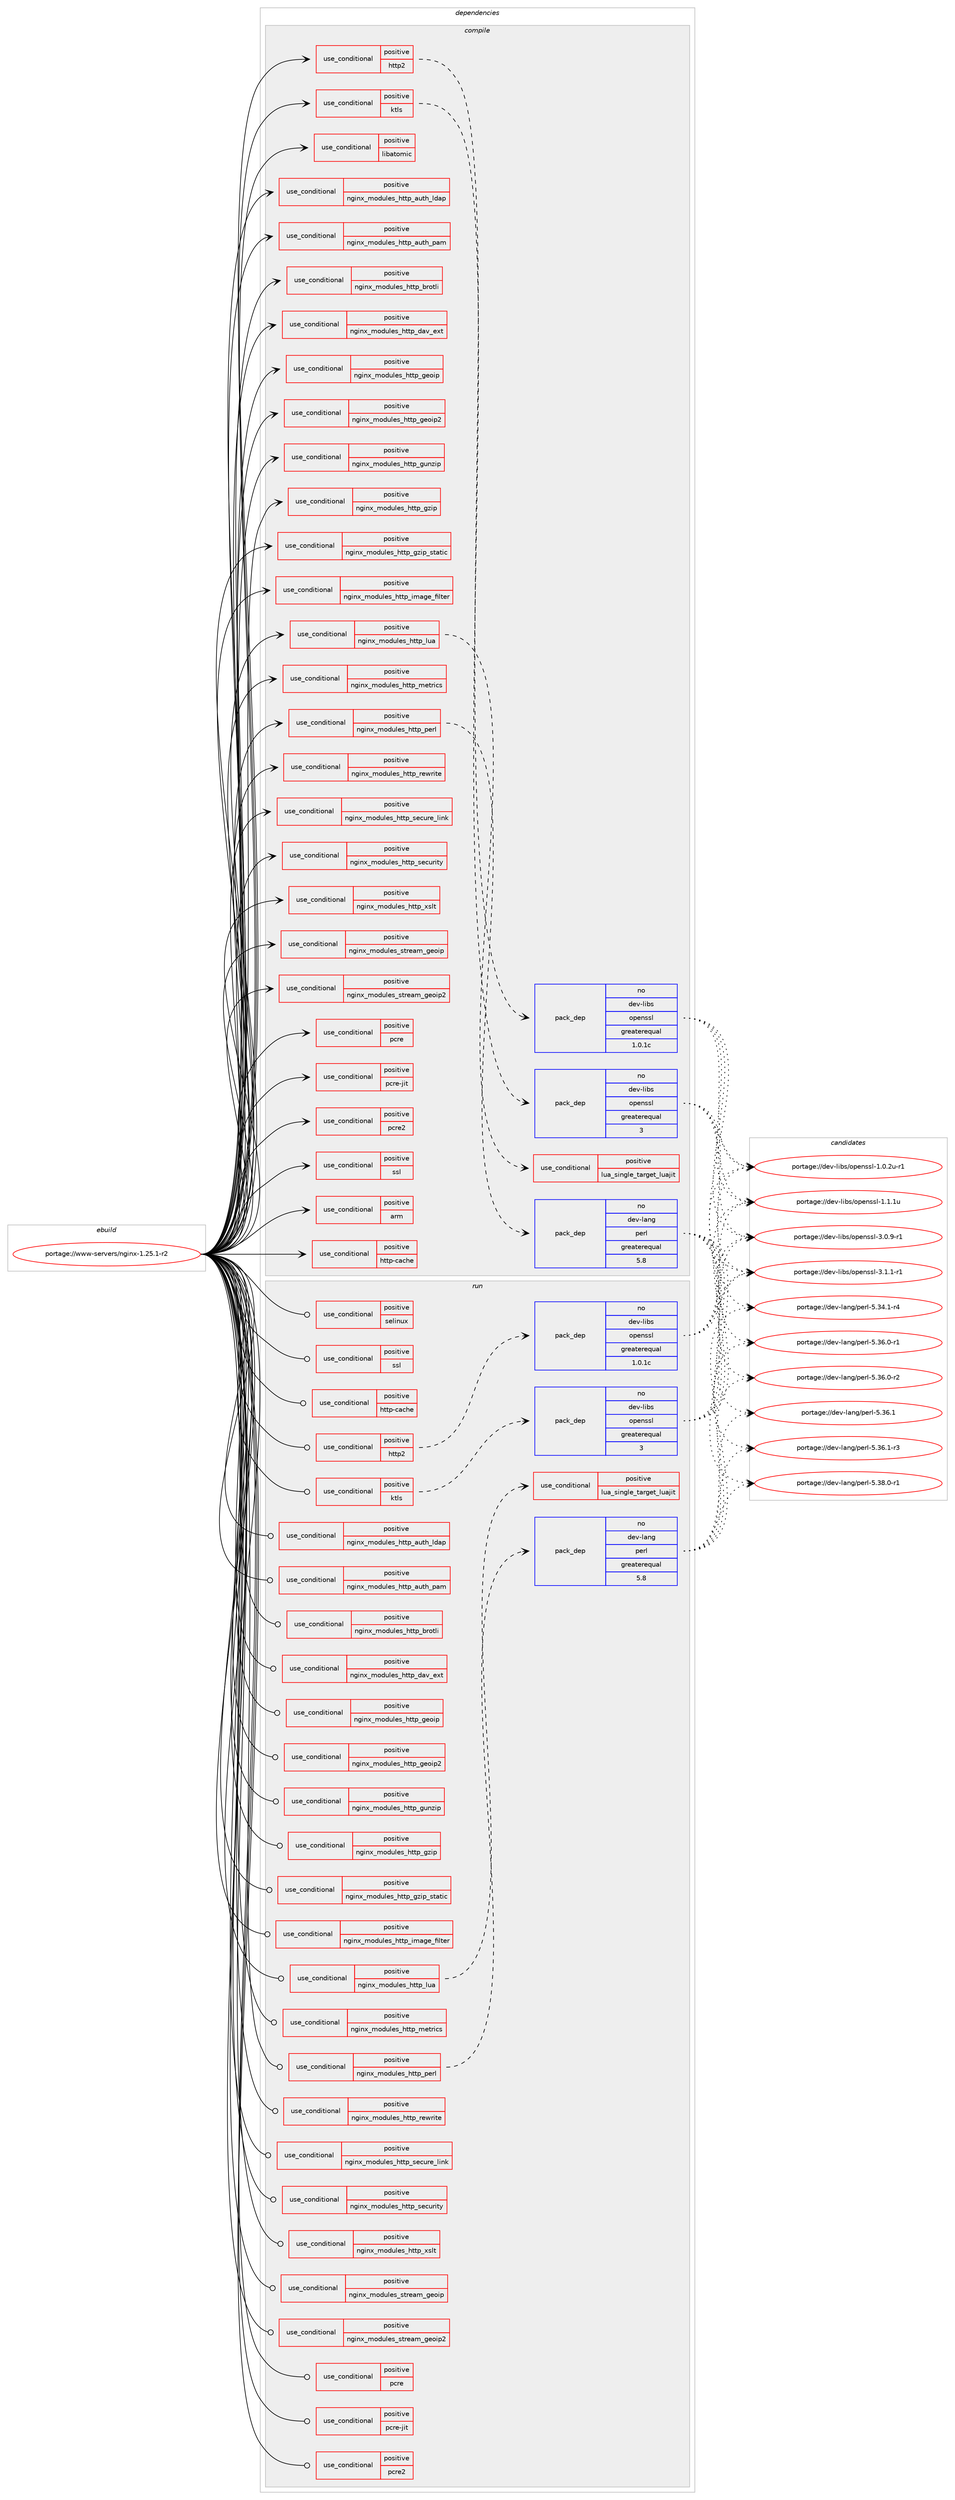 digraph prolog {

# *************
# Graph options
# *************

newrank=true;
concentrate=true;
compound=true;
graph [rankdir=LR,fontname=Helvetica,fontsize=10,ranksep=1.5];#, ranksep=2.5, nodesep=0.2];
edge  [arrowhead=vee];
node  [fontname=Helvetica,fontsize=10];

# **********
# The ebuild
# **********

subgraph cluster_leftcol {
color=gray;
rank=same;
label=<<i>ebuild</i>>;
id [label="portage://www-servers/nginx-1.25.1-r2", color=red, width=4, href="../www-servers/nginx-1.25.1-r2.svg"];
}

# ****************
# The dependencies
# ****************

subgraph cluster_midcol {
color=gray;
label=<<i>dependencies</i>>;
subgraph cluster_compile {
fillcolor="#eeeeee";
style=filled;
label=<<i>compile</i>>;
subgraph cond1459 {
dependency3276 [label=<<TABLE BORDER="0" CELLBORDER="1" CELLSPACING="0" CELLPADDING="4"><TR><TD ROWSPAN="3" CELLPADDING="10">use_conditional</TD></TR><TR><TD>positive</TD></TR><TR><TD>arm</TD></TR></TABLE>>, shape=none, color=red];
# *** BEGIN UNKNOWN DEPENDENCY TYPE (TODO) ***
# dependency3276 -> package_dependency(portage://www-servers/nginx-1.25.1-r2,install,no,dev-libs,libatomic_ops,none,[,,],[],[])
# *** END UNKNOWN DEPENDENCY TYPE (TODO) ***

}
id:e -> dependency3276:w [weight=20,style="solid",arrowhead="vee"];
subgraph cond1460 {
dependency3277 [label=<<TABLE BORDER="0" CELLBORDER="1" CELLSPACING="0" CELLPADDING="4"><TR><TD ROWSPAN="3" CELLPADDING="10">use_conditional</TD></TR><TR><TD>positive</TD></TR><TR><TD>http-cache</TD></TR></TABLE>>, shape=none, color=red];
# *** BEGIN UNKNOWN DEPENDENCY TYPE (TODO) ***
# dependency3277 -> package_dependency(portage://www-servers/nginx-1.25.1-r2,install,no,dev-libs,openssl,none,[,,],[slot(0),equal],[])
# *** END UNKNOWN DEPENDENCY TYPE (TODO) ***

}
id:e -> dependency3277:w [weight=20,style="solid",arrowhead="vee"];
subgraph cond1461 {
dependency3278 [label=<<TABLE BORDER="0" CELLBORDER="1" CELLSPACING="0" CELLPADDING="4"><TR><TD ROWSPAN="3" CELLPADDING="10">use_conditional</TD></TR><TR><TD>positive</TD></TR><TR><TD>http2</TD></TR></TABLE>>, shape=none, color=red];
subgraph pack1678 {
dependency3279 [label=<<TABLE BORDER="0" CELLBORDER="1" CELLSPACING="0" CELLPADDING="4" WIDTH="220"><TR><TD ROWSPAN="6" CELLPADDING="30">pack_dep</TD></TR><TR><TD WIDTH="110">no</TD></TR><TR><TD>dev-libs</TD></TR><TR><TD>openssl</TD></TR><TR><TD>greaterequal</TD></TR><TR><TD>1.0.1c</TD></TR></TABLE>>, shape=none, color=blue];
}
dependency3278:e -> dependency3279:w [weight=20,style="dashed",arrowhead="vee"];
}
id:e -> dependency3278:w [weight=20,style="solid",arrowhead="vee"];
subgraph cond1462 {
dependency3280 [label=<<TABLE BORDER="0" CELLBORDER="1" CELLSPACING="0" CELLPADDING="4"><TR><TD ROWSPAN="3" CELLPADDING="10">use_conditional</TD></TR><TR><TD>positive</TD></TR><TR><TD>ktls</TD></TR></TABLE>>, shape=none, color=red];
subgraph pack1679 {
dependency3281 [label=<<TABLE BORDER="0" CELLBORDER="1" CELLSPACING="0" CELLPADDING="4" WIDTH="220"><TR><TD ROWSPAN="6" CELLPADDING="30">pack_dep</TD></TR><TR><TD WIDTH="110">no</TD></TR><TR><TD>dev-libs</TD></TR><TR><TD>openssl</TD></TR><TR><TD>greaterequal</TD></TR><TR><TD>3</TD></TR></TABLE>>, shape=none, color=blue];
}
dependency3280:e -> dependency3281:w [weight=20,style="dashed",arrowhead="vee"];
}
id:e -> dependency3280:w [weight=20,style="solid",arrowhead="vee"];
subgraph cond1463 {
dependency3282 [label=<<TABLE BORDER="0" CELLBORDER="1" CELLSPACING="0" CELLPADDING="4"><TR><TD ROWSPAN="3" CELLPADDING="10">use_conditional</TD></TR><TR><TD>positive</TD></TR><TR><TD>libatomic</TD></TR></TABLE>>, shape=none, color=red];
# *** BEGIN UNKNOWN DEPENDENCY TYPE (TODO) ***
# dependency3282 -> package_dependency(portage://www-servers/nginx-1.25.1-r2,install,no,dev-libs,libatomic_ops,none,[,,],[],[])
# *** END UNKNOWN DEPENDENCY TYPE (TODO) ***

}
id:e -> dependency3282:w [weight=20,style="solid",arrowhead="vee"];
subgraph cond1464 {
dependency3283 [label=<<TABLE BORDER="0" CELLBORDER="1" CELLSPACING="0" CELLPADDING="4"><TR><TD ROWSPAN="3" CELLPADDING="10">use_conditional</TD></TR><TR><TD>positive</TD></TR><TR><TD>nginx_modules_http_auth_ldap</TD></TR></TABLE>>, shape=none, color=red];
# *** BEGIN UNKNOWN DEPENDENCY TYPE (TODO) ***
# dependency3283 -> package_dependency(portage://www-servers/nginx-1.25.1-r2,install,no,net-nds,openldap,none,[,,],any_same_slot,[use(optenable(ssl),none)])
# *** END UNKNOWN DEPENDENCY TYPE (TODO) ***

}
id:e -> dependency3283:w [weight=20,style="solid",arrowhead="vee"];
subgraph cond1465 {
dependency3284 [label=<<TABLE BORDER="0" CELLBORDER="1" CELLSPACING="0" CELLPADDING="4"><TR><TD ROWSPAN="3" CELLPADDING="10">use_conditional</TD></TR><TR><TD>positive</TD></TR><TR><TD>nginx_modules_http_auth_pam</TD></TR></TABLE>>, shape=none, color=red];
# *** BEGIN UNKNOWN DEPENDENCY TYPE (TODO) ***
# dependency3284 -> package_dependency(portage://www-servers/nginx-1.25.1-r2,install,no,sys-libs,pam,none,[,,],[],[])
# *** END UNKNOWN DEPENDENCY TYPE (TODO) ***

}
id:e -> dependency3284:w [weight=20,style="solid",arrowhead="vee"];
subgraph cond1466 {
dependency3285 [label=<<TABLE BORDER="0" CELLBORDER="1" CELLSPACING="0" CELLPADDING="4"><TR><TD ROWSPAN="3" CELLPADDING="10">use_conditional</TD></TR><TR><TD>positive</TD></TR><TR><TD>nginx_modules_http_brotli</TD></TR></TABLE>>, shape=none, color=red];
# *** BEGIN UNKNOWN DEPENDENCY TYPE (TODO) ***
# dependency3285 -> package_dependency(portage://www-servers/nginx-1.25.1-r2,install,no,app-arch,brotli,none,[,,],any_same_slot,[])
# *** END UNKNOWN DEPENDENCY TYPE (TODO) ***

}
id:e -> dependency3285:w [weight=20,style="solid",arrowhead="vee"];
subgraph cond1467 {
dependency3286 [label=<<TABLE BORDER="0" CELLBORDER="1" CELLSPACING="0" CELLPADDING="4"><TR><TD ROWSPAN="3" CELLPADDING="10">use_conditional</TD></TR><TR><TD>positive</TD></TR><TR><TD>nginx_modules_http_dav_ext</TD></TR></TABLE>>, shape=none, color=red];
# *** BEGIN UNKNOWN DEPENDENCY TYPE (TODO) ***
# dependency3286 -> package_dependency(portage://www-servers/nginx-1.25.1-r2,install,no,dev-libs,libxml2,none,[,,],[],[])
# *** END UNKNOWN DEPENDENCY TYPE (TODO) ***

}
id:e -> dependency3286:w [weight=20,style="solid",arrowhead="vee"];
subgraph cond1468 {
dependency3287 [label=<<TABLE BORDER="0" CELLBORDER="1" CELLSPACING="0" CELLPADDING="4"><TR><TD ROWSPAN="3" CELLPADDING="10">use_conditional</TD></TR><TR><TD>positive</TD></TR><TR><TD>nginx_modules_http_geoip</TD></TR></TABLE>>, shape=none, color=red];
# *** BEGIN UNKNOWN DEPENDENCY TYPE (TODO) ***
# dependency3287 -> package_dependency(portage://www-servers/nginx-1.25.1-r2,install,no,dev-libs,geoip,none,[,,],[],[])
# *** END UNKNOWN DEPENDENCY TYPE (TODO) ***

}
id:e -> dependency3287:w [weight=20,style="solid",arrowhead="vee"];
subgraph cond1469 {
dependency3288 [label=<<TABLE BORDER="0" CELLBORDER="1" CELLSPACING="0" CELLPADDING="4"><TR><TD ROWSPAN="3" CELLPADDING="10">use_conditional</TD></TR><TR><TD>positive</TD></TR><TR><TD>nginx_modules_http_geoip2</TD></TR></TABLE>>, shape=none, color=red];
# *** BEGIN UNKNOWN DEPENDENCY TYPE (TODO) ***
# dependency3288 -> package_dependency(portage://www-servers/nginx-1.25.1-r2,install,no,dev-libs,libmaxminddb,none,[,,],any_same_slot,[])
# *** END UNKNOWN DEPENDENCY TYPE (TODO) ***

}
id:e -> dependency3288:w [weight=20,style="solid",arrowhead="vee"];
subgraph cond1470 {
dependency3289 [label=<<TABLE BORDER="0" CELLBORDER="1" CELLSPACING="0" CELLPADDING="4"><TR><TD ROWSPAN="3" CELLPADDING="10">use_conditional</TD></TR><TR><TD>positive</TD></TR><TR><TD>nginx_modules_http_gunzip</TD></TR></TABLE>>, shape=none, color=red];
# *** BEGIN UNKNOWN DEPENDENCY TYPE (TODO) ***
# dependency3289 -> package_dependency(portage://www-servers/nginx-1.25.1-r2,install,no,sys-libs,zlib,none,[,,],[],[])
# *** END UNKNOWN DEPENDENCY TYPE (TODO) ***

}
id:e -> dependency3289:w [weight=20,style="solid",arrowhead="vee"];
subgraph cond1471 {
dependency3290 [label=<<TABLE BORDER="0" CELLBORDER="1" CELLSPACING="0" CELLPADDING="4"><TR><TD ROWSPAN="3" CELLPADDING="10">use_conditional</TD></TR><TR><TD>positive</TD></TR><TR><TD>nginx_modules_http_gzip</TD></TR></TABLE>>, shape=none, color=red];
# *** BEGIN UNKNOWN DEPENDENCY TYPE (TODO) ***
# dependency3290 -> package_dependency(portage://www-servers/nginx-1.25.1-r2,install,no,sys-libs,zlib,none,[,,],[],[])
# *** END UNKNOWN DEPENDENCY TYPE (TODO) ***

}
id:e -> dependency3290:w [weight=20,style="solid",arrowhead="vee"];
subgraph cond1472 {
dependency3291 [label=<<TABLE BORDER="0" CELLBORDER="1" CELLSPACING="0" CELLPADDING="4"><TR><TD ROWSPAN="3" CELLPADDING="10">use_conditional</TD></TR><TR><TD>positive</TD></TR><TR><TD>nginx_modules_http_gzip_static</TD></TR></TABLE>>, shape=none, color=red];
# *** BEGIN UNKNOWN DEPENDENCY TYPE (TODO) ***
# dependency3291 -> package_dependency(portage://www-servers/nginx-1.25.1-r2,install,no,sys-libs,zlib,none,[,,],[],[])
# *** END UNKNOWN DEPENDENCY TYPE (TODO) ***

}
id:e -> dependency3291:w [weight=20,style="solid",arrowhead="vee"];
subgraph cond1473 {
dependency3292 [label=<<TABLE BORDER="0" CELLBORDER="1" CELLSPACING="0" CELLPADDING="4"><TR><TD ROWSPAN="3" CELLPADDING="10">use_conditional</TD></TR><TR><TD>positive</TD></TR><TR><TD>nginx_modules_http_image_filter</TD></TR></TABLE>>, shape=none, color=red];
# *** BEGIN UNKNOWN DEPENDENCY TYPE (TODO) ***
# dependency3292 -> package_dependency(portage://www-servers/nginx-1.25.1-r2,install,no,media-libs,gd,none,[,,],any_same_slot,[use(enable(jpeg),none),use(enable(png),none)])
# *** END UNKNOWN DEPENDENCY TYPE (TODO) ***

}
id:e -> dependency3292:w [weight=20,style="solid",arrowhead="vee"];
subgraph cond1474 {
dependency3293 [label=<<TABLE BORDER="0" CELLBORDER="1" CELLSPACING="0" CELLPADDING="4"><TR><TD ROWSPAN="3" CELLPADDING="10">use_conditional</TD></TR><TR><TD>positive</TD></TR><TR><TD>nginx_modules_http_lua</TD></TR></TABLE>>, shape=none, color=red];
subgraph cond1475 {
dependency3294 [label=<<TABLE BORDER="0" CELLBORDER="1" CELLSPACING="0" CELLPADDING="4"><TR><TD ROWSPAN="3" CELLPADDING="10">use_conditional</TD></TR><TR><TD>positive</TD></TR><TR><TD>lua_single_target_luajit</TD></TR></TABLE>>, shape=none, color=red];
# *** BEGIN UNKNOWN DEPENDENCY TYPE (TODO) ***
# dependency3294 -> package_dependency(portage://www-servers/nginx-1.25.1-r2,install,no,dev-lang,luajit,none,[,,],any_same_slot,[])
# *** END UNKNOWN DEPENDENCY TYPE (TODO) ***

}
dependency3293:e -> dependency3294:w [weight=20,style="dashed",arrowhead="vee"];
}
id:e -> dependency3293:w [weight=20,style="solid",arrowhead="vee"];
subgraph cond1476 {
dependency3295 [label=<<TABLE BORDER="0" CELLBORDER="1" CELLSPACING="0" CELLPADDING="4"><TR><TD ROWSPAN="3" CELLPADDING="10">use_conditional</TD></TR><TR><TD>positive</TD></TR><TR><TD>nginx_modules_http_metrics</TD></TR></TABLE>>, shape=none, color=red];
# *** BEGIN UNKNOWN DEPENDENCY TYPE (TODO) ***
# dependency3295 -> package_dependency(portage://www-servers/nginx-1.25.1-r2,install,no,dev-libs,yajl,none,[,,],any_same_slot,[])
# *** END UNKNOWN DEPENDENCY TYPE (TODO) ***

}
id:e -> dependency3295:w [weight=20,style="solid",arrowhead="vee"];
subgraph cond1477 {
dependency3296 [label=<<TABLE BORDER="0" CELLBORDER="1" CELLSPACING="0" CELLPADDING="4"><TR><TD ROWSPAN="3" CELLPADDING="10">use_conditional</TD></TR><TR><TD>positive</TD></TR><TR><TD>nginx_modules_http_perl</TD></TR></TABLE>>, shape=none, color=red];
subgraph pack1680 {
dependency3297 [label=<<TABLE BORDER="0" CELLBORDER="1" CELLSPACING="0" CELLPADDING="4" WIDTH="220"><TR><TD ROWSPAN="6" CELLPADDING="30">pack_dep</TD></TR><TR><TD WIDTH="110">no</TD></TR><TR><TD>dev-lang</TD></TR><TR><TD>perl</TD></TR><TR><TD>greaterequal</TD></TR><TR><TD>5.8</TD></TR></TABLE>>, shape=none, color=blue];
}
dependency3296:e -> dependency3297:w [weight=20,style="dashed",arrowhead="vee"];
}
id:e -> dependency3296:w [weight=20,style="solid",arrowhead="vee"];
subgraph cond1478 {
dependency3298 [label=<<TABLE BORDER="0" CELLBORDER="1" CELLSPACING="0" CELLPADDING="4"><TR><TD ROWSPAN="3" CELLPADDING="10">use_conditional</TD></TR><TR><TD>positive</TD></TR><TR><TD>nginx_modules_http_rewrite</TD></TR></TABLE>>, shape=none, color=red];
# *** BEGIN UNKNOWN DEPENDENCY TYPE (TODO) ***
# dependency3298 -> package_dependency(portage://www-servers/nginx-1.25.1-r2,install,no,dev-libs,libpcre,none,[,,],any_same_slot,[])
# *** END UNKNOWN DEPENDENCY TYPE (TODO) ***

}
id:e -> dependency3298:w [weight=20,style="solid",arrowhead="vee"];
subgraph cond1479 {
dependency3299 [label=<<TABLE BORDER="0" CELLBORDER="1" CELLSPACING="0" CELLPADDING="4"><TR><TD ROWSPAN="3" CELLPADDING="10">use_conditional</TD></TR><TR><TD>positive</TD></TR><TR><TD>nginx_modules_http_secure_link</TD></TR></TABLE>>, shape=none, color=red];
# *** BEGIN UNKNOWN DEPENDENCY TYPE (TODO) ***
# dependency3299 -> package_dependency(portage://www-servers/nginx-1.25.1-r2,install,no,dev-libs,openssl,none,[,,],[slot(0),equal],[])
# *** END UNKNOWN DEPENDENCY TYPE (TODO) ***

}
id:e -> dependency3299:w [weight=20,style="solid",arrowhead="vee"];
subgraph cond1480 {
dependency3300 [label=<<TABLE BORDER="0" CELLBORDER="1" CELLSPACING="0" CELLPADDING="4"><TR><TD ROWSPAN="3" CELLPADDING="10">use_conditional</TD></TR><TR><TD>positive</TD></TR><TR><TD>nginx_modules_http_security</TD></TR></TABLE>>, shape=none, color=red];
# *** BEGIN UNKNOWN DEPENDENCY TYPE (TODO) ***
# dependency3300 -> package_dependency(portage://www-servers/nginx-1.25.1-r2,install,no,dev-libs,modsecurity,none,[,,],[],[])
# *** END UNKNOWN DEPENDENCY TYPE (TODO) ***

}
id:e -> dependency3300:w [weight=20,style="solid",arrowhead="vee"];
subgraph cond1481 {
dependency3301 [label=<<TABLE BORDER="0" CELLBORDER="1" CELLSPACING="0" CELLPADDING="4"><TR><TD ROWSPAN="3" CELLPADDING="10">use_conditional</TD></TR><TR><TD>positive</TD></TR><TR><TD>nginx_modules_http_xslt</TD></TR></TABLE>>, shape=none, color=red];
# *** BEGIN UNKNOWN DEPENDENCY TYPE (TODO) ***
# dependency3301 -> package_dependency(portage://www-servers/nginx-1.25.1-r2,install,no,dev-libs,libxml2,none,[,,],any_same_slot,[])
# *** END UNKNOWN DEPENDENCY TYPE (TODO) ***

# *** BEGIN UNKNOWN DEPENDENCY TYPE (TODO) ***
# dependency3301 -> package_dependency(portage://www-servers/nginx-1.25.1-r2,install,no,dev-libs,libxslt,none,[,,],[],[])
# *** END UNKNOWN DEPENDENCY TYPE (TODO) ***

}
id:e -> dependency3301:w [weight=20,style="solid",arrowhead="vee"];
subgraph cond1482 {
dependency3302 [label=<<TABLE BORDER="0" CELLBORDER="1" CELLSPACING="0" CELLPADDING="4"><TR><TD ROWSPAN="3" CELLPADDING="10">use_conditional</TD></TR><TR><TD>positive</TD></TR><TR><TD>nginx_modules_stream_geoip</TD></TR></TABLE>>, shape=none, color=red];
# *** BEGIN UNKNOWN DEPENDENCY TYPE (TODO) ***
# dependency3302 -> package_dependency(portage://www-servers/nginx-1.25.1-r2,install,no,dev-libs,geoip,none,[,,],[],[])
# *** END UNKNOWN DEPENDENCY TYPE (TODO) ***

}
id:e -> dependency3302:w [weight=20,style="solid",arrowhead="vee"];
subgraph cond1483 {
dependency3303 [label=<<TABLE BORDER="0" CELLBORDER="1" CELLSPACING="0" CELLPADDING="4"><TR><TD ROWSPAN="3" CELLPADDING="10">use_conditional</TD></TR><TR><TD>positive</TD></TR><TR><TD>nginx_modules_stream_geoip2</TD></TR></TABLE>>, shape=none, color=red];
# *** BEGIN UNKNOWN DEPENDENCY TYPE (TODO) ***
# dependency3303 -> package_dependency(portage://www-servers/nginx-1.25.1-r2,install,no,dev-libs,libmaxminddb,none,[,,],any_same_slot,[])
# *** END UNKNOWN DEPENDENCY TYPE (TODO) ***

}
id:e -> dependency3303:w [weight=20,style="solid",arrowhead="vee"];
subgraph cond1484 {
dependency3304 [label=<<TABLE BORDER="0" CELLBORDER="1" CELLSPACING="0" CELLPADDING="4"><TR><TD ROWSPAN="3" CELLPADDING="10">use_conditional</TD></TR><TR><TD>positive</TD></TR><TR><TD>pcre</TD></TR></TABLE>>, shape=none, color=red];
# *** BEGIN UNKNOWN DEPENDENCY TYPE (TODO) ***
# dependency3304 -> package_dependency(portage://www-servers/nginx-1.25.1-r2,install,no,dev-libs,libpcre,none,[,,],any_same_slot,[])
# *** END UNKNOWN DEPENDENCY TYPE (TODO) ***

}
id:e -> dependency3304:w [weight=20,style="solid",arrowhead="vee"];
subgraph cond1485 {
dependency3305 [label=<<TABLE BORDER="0" CELLBORDER="1" CELLSPACING="0" CELLPADDING="4"><TR><TD ROWSPAN="3" CELLPADDING="10">use_conditional</TD></TR><TR><TD>positive</TD></TR><TR><TD>pcre-jit</TD></TR></TABLE>>, shape=none, color=red];
# *** BEGIN UNKNOWN DEPENDENCY TYPE (TODO) ***
# dependency3305 -> package_dependency(portage://www-servers/nginx-1.25.1-r2,install,no,dev-libs,libpcre,none,[,,],any_same_slot,[use(enable(jit),none)])
# *** END UNKNOWN DEPENDENCY TYPE (TODO) ***

}
id:e -> dependency3305:w [weight=20,style="solid",arrowhead="vee"];
subgraph cond1486 {
dependency3306 [label=<<TABLE BORDER="0" CELLBORDER="1" CELLSPACING="0" CELLPADDING="4"><TR><TD ROWSPAN="3" CELLPADDING="10">use_conditional</TD></TR><TR><TD>positive</TD></TR><TR><TD>pcre2</TD></TR></TABLE>>, shape=none, color=red];
# *** BEGIN UNKNOWN DEPENDENCY TYPE (TODO) ***
# dependency3306 -> package_dependency(portage://www-servers/nginx-1.25.1-r2,install,no,dev-libs,libpcre2,none,[,,],any_same_slot,[])
# *** END UNKNOWN DEPENDENCY TYPE (TODO) ***

}
id:e -> dependency3306:w [weight=20,style="solid",arrowhead="vee"];
subgraph cond1487 {
dependency3307 [label=<<TABLE BORDER="0" CELLBORDER="1" CELLSPACING="0" CELLPADDING="4"><TR><TD ROWSPAN="3" CELLPADDING="10">use_conditional</TD></TR><TR><TD>positive</TD></TR><TR><TD>ssl</TD></TR></TABLE>>, shape=none, color=red];
# *** BEGIN UNKNOWN DEPENDENCY TYPE (TODO) ***
# dependency3307 -> package_dependency(portage://www-servers/nginx-1.25.1-r2,install,no,dev-libs,openssl,none,[,,],[slot(0),equal],[])
# *** END UNKNOWN DEPENDENCY TYPE (TODO) ***

}
id:e -> dependency3307:w [weight=20,style="solid",arrowhead="vee"];
# *** BEGIN UNKNOWN DEPENDENCY TYPE (TODO) ***
# id -> package_dependency(portage://www-servers/nginx-1.25.1-r2,install,no,acct-group,nginx,none,[,,],[],[])
# *** END UNKNOWN DEPENDENCY TYPE (TODO) ***

# *** BEGIN UNKNOWN DEPENDENCY TYPE (TODO) ***
# id -> package_dependency(portage://www-servers/nginx-1.25.1-r2,install,no,acct-user,nginx,none,[,,],[],[])
# *** END UNKNOWN DEPENDENCY TYPE (TODO) ***

# *** BEGIN UNKNOWN DEPENDENCY TYPE (TODO) ***
# id -> package_dependency(portage://www-servers/nginx-1.25.1-r2,install,no,virtual,libcrypt,none,[,,],any_same_slot,[])
# *** END UNKNOWN DEPENDENCY TYPE (TODO) ***

}
subgraph cluster_compileandrun {
fillcolor="#eeeeee";
style=filled;
label=<<i>compile and run</i>>;
}
subgraph cluster_run {
fillcolor="#eeeeee";
style=filled;
label=<<i>run</i>>;
subgraph cond1488 {
dependency3308 [label=<<TABLE BORDER="0" CELLBORDER="1" CELLSPACING="0" CELLPADDING="4"><TR><TD ROWSPAN="3" CELLPADDING="10">use_conditional</TD></TR><TR><TD>positive</TD></TR><TR><TD>http-cache</TD></TR></TABLE>>, shape=none, color=red];
# *** BEGIN UNKNOWN DEPENDENCY TYPE (TODO) ***
# dependency3308 -> package_dependency(portage://www-servers/nginx-1.25.1-r2,run,no,dev-libs,openssl,none,[,,],[slot(0),equal],[])
# *** END UNKNOWN DEPENDENCY TYPE (TODO) ***

}
id:e -> dependency3308:w [weight=20,style="solid",arrowhead="odot"];
subgraph cond1489 {
dependency3309 [label=<<TABLE BORDER="0" CELLBORDER="1" CELLSPACING="0" CELLPADDING="4"><TR><TD ROWSPAN="3" CELLPADDING="10">use_conditional</TD></TR><TR><TD>positive</TD></TR><TR><TD>http2</TD></TR></TABLE>>, shape=none, color=red];
subgraph pack1681 {
dependency3310 [label=<<TABLE BORDER="0" CELLBORDER="1" CELLSPACING="0" CELLPADDING="4" WIDTH="220"><TR><TD ROWSPAN="6" CELLPADDING="30">pack_dep</TD></TR><TR><TD WIDTH="110">no</TD></TR><TR><TD>dev-libs</TD></TR><TR><TD>openssl</TD></TR><TR><TD>greaterequal</TD></TR><TR><TD>1.0.1c</TD></TR></TABLE>>, shape=none, color=blue];
}
dependency3309:e -> dependency3310:w [weight=20,style="dashed",arrowhead="vee"];
}
id:e -> dependency3309:w [weight=20,style="solid",arrowhead="odot"];
subgraph cond1490 {
dependency3311 [label=<<TABLE BORDER="0" CELLBORDER="1" CELLSPACING="0" CELLPADDING="4"><TR><TD ROWSPAN="3" CELLPADDING="10">use_conditional</TD></TR><TR><TD>positive</TD></TR><TR><TD>ktls</TD></TR></TABLE>>, shape=none, color=red];
subgraph pack1682 {
dependency3312 [label=<<TABLE BORDER="0" CELLBORDER="1" CELLSPACING="0" CELLPADDING="4" WIDTH="220"><TR><TD ROWSPAN="6" CELLPADDING="30">pack_dep</TD></TR><TR><TD WIDTH="110">no</TD></TR><TR><TD>dev-libs</TD></TR><TR><TD>openssl</TD></TR><TR><TD>greaterequal</TD></TR><TR><TD>3</TD></TR></TABLE>>, shape=none, color=blue];
}
dependency3311:e -> dependency3312:w [weight=20,style="dashed",arrowhead="vee"];
}
id:e -> dependency3311:w [weight=20,style="solid",arrowhead="odot"];
subgraph cond1491 {
dependency3313 [label=<<TABLE BORDER="0" CELLBORDER="1" CELLSPACING="0" CELLPADDING="4"><TR><TD ROWSPAN="3" CELLPADDING="10">use_conditional</TD></TR><TR><TD>positive</TD></TR><TR><TD>nginx_modules_http_auth_ldap</TD></TR></TABLE>>, shape=none, color=red];
# *** BEGIN UNKNOWN DEPENDENCY TYPE (TODO) ***
# dependency3313 -> package_dependency(portage://www-servers/nginx-1.25.1-r2,run,no,net-nds,openldap,none,[,,],any_same_slot,[use(optenable(ssl),none)])
# *** END UNKNOWN DEPENDENCY TYPE (TODO) ***

}
id:e -> dependency3313:w [weight=20,style="solid",arrowhead="odot"];
subgraph cond1492 {
dependency3314 [label=<<TABLE BORDER="0" CELLBORDER="1" CELLSPACING="0" CELLPADDING="4"><TR><TD ROWSPAN="3" CELLPADDING="10">use_conditional</TD></TR><TR><TD>positive</TD></TR><TR><TD>nginx_modules_http_auth_pam</TD></TR></TABLE>>, shape=none, color=red];
# *** BEGIN UNKNOWN DEPENDENCY TYPE (TODO) ***
# dependency3314 -> package_dependency(portage://www-servers/nginx-1.25.1-r2,run,no,sys-libs,pam,none,[,,],[],[])
# *** END UNKNOWN DEPENDENCY TYPE (TODO) ***

}
id:e -> dependency3314:w [weight=20,style="solid",arrowhead="odot"];
subgraph cond1493 {
dependency3315 [label=<<TABLE BORDER="0" CELLBORDER="1" CELLSPACING="0" CELLPADDING="4"><TR><TD ROWSPAN="3" CELLPADDING="10">use_conditional</TD></TR><TR><TD>positive</TD></TR><TR><TD>nginx_modules_http_brotli</TD></TR></TABLE>>, shape=none, color=red];
# *** BEGIN UNKNOWN DEPENDENCY TYPE (TODO) ***
# dependency3315 -> package_dependency(portage://www-servers/nginx-1.25.1-r2,run,no,app-arch,brotli,none,[,,],any_same_slot,[])
# *** END UNKNOWN DEPENDENCY TYPE (TODO) ***

}
id:e -> dependency3315:w [weight=20,style="solid",arrowhead="odot"];
subgraph cond1494 {
dependency3316 [label=<<TABLE BORDER="0" CELLBORDER="1" CELLSPACING="0" CELLPADDING="4"><TR><TD ROWSPAN="3" CELLPADDING="10">use_conditional</TD></TR><TR><TD>positive</TD></TR><TR><TD>nginx_modules_http_dav_ext</TD></TR></TABLE>>, shape=none, color=red];
# *** BEGIN UNKNOWN DEPENDENCY TYPE (TODO) ***
# dependency3316 -> package_dependency(portage://www-servers/nginx-1.25.1-r2,run,no,dev-libs,libxml2,none,[,,],[],[])
# *** END UNKNOWN DEPENDENCY TYPE (TODO) ***

}
id:e -> dependency3316:w [weight=20,style="solid",arrowhead="odot"];
subgraph cond1495 {
dependency3317 [label=<<TABLE BORDER="0" CELLBORDER="1" CELLSPACING="0" CELLPADDING="4"><TR><TD ROWSPAN="3" CELLPADDING="10">use_conditional</TD></TR><TR><TD>positive</TD></TR><TR><TD>nginx_modules_http_geoip</TD></TR></TABLE>>, shape=none, color=red];
# *** BEGIN UNKNOWN DEPENDENCY TYPE (TODO) ***
# dependency3317 -> package_dependency(portage://www-servers/nginx-1.25.1-r2,run,no,dev-libs,geoip,none,[,,],[],[])
# *** END UNKNOWN DEPENDENCY TYPE (TODO) ***

}
id:e -> dependency3317:w [weight=20,style="solid",arrowhead="odot"];
subgraph cond1496 {
dependency3318 [label=<<TABLE BORDER="0" CELLBORDER="1" CELLSPACING="0" CELLPADDING="4"><TR><TD ROWSPAN="3" CELLPADDING="10">use_conditional</TD></TR><TR><TD>positive</TD></TR><TR><TD>nginx_modules_http_geoip2</TD></TR></TABLE>>, shape=none, color=red];
# *** BEGIN UNKNOWN DEPENDENCY TYPE (TODO) ***
# dependency3318 -> package_dependency(portage://www-servers/nginx-1.25.1-r2,run,no,dev-libs,libmaxminddb,none,[,,],any_same_slot,[])
# *** END UNKNOWN DEPENDENCY TYPE (TODO) ***

}
id:e -> dependency3318:w [weight=20,style="solid",arrowhead="odot"];
subgraph cond1497 {
dependency3319 [label=<<TABLE BORDER="0" CELLBORDER="1" CELLSPACING="0" CELLPADDING="4"><TR><TD ROWSPAN="3" CELLPADDING="10">use_conditional</TD></TR><TR><TD>positive</TD></TR><TR><TD>nginx_modules_http_gunzip</TD></TR></TABLE>>, shape=none, color=red];
# *** BEGIN UNKNOWN DEPENDENCY TYPE (TODO) ***
# dependency3319 -> package_dependency(portage://www-servers/nginx-1.25.1-r2,run,no,sys-libs,zlib,none,[,,],[],[])
# *** END UNKNOWN DEPENDENCY TYPE (TODO) ***

}
id:e -> dependency3319:w [weight=20,style="solid",arrowhead="odot"];
subgraph cond1498 {
dependency3320 [label=<<TABLE BORDER="0" CELLBORDER="1" CELLSPACING="0" CELLPADDING="4"><TR><TD ROWSPAN="3" CELLPADDING="10">use_conditional</TD></TR><TR><TD>positive</TD></TR><TR><TD>nginx_modules_http_gzip</TD></TR></TABLE>>, shape=none, color=red];
# *** BEGIN UNKNOWN DEPENDENCY TYPE (TODO) ***
# dependency3320 -> package_dependency(portage://www-servers/nginx-1.25.1-r2,run,no,sys-libs,zlib,none,[,,],[],[])
# *** END UNKNOWN DEPENDENCY TYPE (TODO) ***

}
id:e -> dependency3320:w [weight=20,style="solid",arrowhead="odot"];
subgraph cond1499 {
dependency3321 [label=<<TABLE BORDER="0" CELLBORDER="1" CELLSPACING="0" CELLPADDING="4"><TR><TD ROWSPAN="3" CELLPADDING="10">use_conditional</TD></TR><TR><TD>positive</TD></TR><TR><TD>nginx_modules_http_gzip_static</TD></TR></TABLE>>, shape=none, color=red];
# *** BEGIN UNKNOWN DEPENDENCY TYPE (TODO) ***
# dependency3321 -> package_dependency(portage://www-servers/nginx-1.25.1-r2,run,no,sys-libs,zlib,none,[,,],[],[])
# *** END UNKNOWN DEPENDENCY TYPE (TODO) ***

}
id:e -> dependency3321:w [weight=20,style="solid",arrowhead="odot"];
subgraph cond1500 {
dependency3322 [label=<<TABLE BORDER="0" CELLBORDER="1" CELLSPACING="0" CELLPADDING="4"><TR><TD ROWSPAN="3" CELLPADDING="10">use_conditional</TD></TR><TR><TD>positive</TD></TR><TR><TD>nginx_modules_http_image_filter</TD></TR></TABLE>>, shape=none, color=red];
# *** BEGIN UNKNOWN DEPENDENCY TYPE (TODO) ***
# dependency3322 -> package_dependency(portage://www-servers/nginx-1.25.1-r2,run,no,media-libs,gd,none,[,,],any_same_slot,[use(enable(jpeg),none),use(enable(png),none)])
# *** END UNKNOWN DEPENDENCY TYPE (TODO) ***

}
id:e -> dependency3322:w [weight=20,style="solid",arrowhead="odot"];
subgraph cond1501 {
dependency3323 [label=<<TABLE BORDER="0" CELLBORDER="1" CELLSPACING="0" CELLPADDING="4"><TR><TD ROWSPAN="3" CELLPADDING="10">use_conditional</TD></TR><TR><TD>positive</TD></TR><TR><TD>nginx_modules_http_lua</TD></TR></TABLE>>, shape=none, color=red];
subgraph cond1502 {
dependency3324 [label=<<TABLE BORDER="0" CELLBORDER="1" CELLSPACING="0" CELLPADDING="4"><TR><TD ROWSPAN="3" CELLPADDING="10">use_conditional</TD></TR><TR><TD>positive</TD></TR><TR><TD>lua_single_target_luajit</TD></TR></TABLE>>, shape=none, color=red];
# *** BEGIN UNKNOWN DEPENDENCY TYPE (TODO) ***
# dependency3324 -> package_dependency(portage://www-servers/nginx-1.25.1-r2,run,no,dev-lang,luajit,none,[,,],any_same_slot,[])
# *** END UNKNOWN DEPENDENCY TYPE (TODO) ***

}
dependency3323:e -> dependency3324:w [weight=20,style="dashed",arrowhead="vee"];
}
id:e -> dependency3323:w [weight=20,style="solid",arrowhead="odot"];
subgraph cond1503 {
dependency3325 [label=<<TABLE BORDER="0" CELLBORDER="1" CELLSPACING="0" CELLPADDING="4"><TR><TD ROWSPAN="3" CELLPADDING="10">use_conditional</TD></TR><TR><TD>positive</TD></TR><TR><TD>nginx_modules_http_metrics</TD></TR></TABLE>>, shape=none, color=red];
# *** BEGIN UNKNOWN DEPENDENCY TYPE (TODO) ***
# dependency3325 -> package_dependency(portage://www-servers/nginx-1.25.1-r2,run,no,dev-libs,yajl,none,[,,],any_same_slot,[])
# *** END UNKNOWN DEPENDENCY TYPE (TODO) ***

}
id:e -> dependency3325:w [weight=20,style="solid",arrowhead="odot"];
subgraph cond1504 {
dependency3326 [label=<<TABLE BORDER="0" CELLBORDER="1" CELLSPACING="0" CELLPADDING="4"><TR><TD ROWSPAN="3" CELLPADDING="10">use_conditional</TD></TR><TR><TD>positive</TD></TR><TR><TD>nginx_modules_http_perl</TD></TR></TABLE>>, shape=none, color=red];
subgraph pack1683 {
dependency3327 [label=<<TABLE BORDER="0" CELLBORDER="1" CELLSPACING="0" CELLPADDING="4" WIDTH="220"><TR><TD ROWSPAN="6" CELLPADDING="30">pack_dep</TD></TR><TR><TD WIDTH="110">no</TD></TR><TR><TD>dev-lang</TD></TR><TR><TD>perl</TD></TR><TR><TD>greaterequal</TD></TR><TR><TD>5.8</TD></TR></TABLE>>, shape=none, color=blue];
}
dependency3326:e -> dependency3327:w [weight=20,style="dashed",arrowhead="vee"];
}
id:e -> dependency3326:w [weight=20,style="solid",arrowhead="odot"];
subgraph cond1505 {
dependency3328 [label=<<TABLE BORDER="0" CELLBORDER="1" CELLSPACING="0" CELLPADDING="4"><TR><TD ROWSPAN="3" CELLPADDING="10">use_conditional</TD></TR><TR><TD>positive</TD></TR><TR><TD>nginx_modules_http_rewrite</TD></TR></TABLE>>, shape=none, color=red];
# *** BEGIN UNKNOWN DEPENDENCY TYPE (TODO) ***
# dependency3328 -> package_dependency(portage://www-servers/nginx-1.25.1-r2,run,no,dev-libs,libpcre,none,[,,],any_same_slot,[])
# *** END UNKNOWN DEPENDENCY TYPE (TODO) ***

}
id:e -> dependency3328:w [weight=20,style="solid",arrowhead="odot"];
subgraph cond1506 {
dependency3329 [label=<<TABLE BORDER="0" CELLBORDER="1" CELLSPACING="0" CELLPADDING="4"><TR><TD ROWSPAN="3" CELLPADDING="10">use_conditional</TD></TR><TR><TD>positive</TD></TR><TR><TD>nginx_modules_http_secure_link</TD></TR></TABLE>>, shape=none, color=red];
# *** BEGIN UNKNOWN DEPENDENCY TYPE (TODO) ***
# dependency3329 -> package_dependency(portage://www-servers/nginx-1.25.1-r2,run,no,dev-libs,openssl,none,[,,],[slot(0),equal],[])
# *** END UNKNOWN DEPENDENCY TYPE (TODO) ***

}
id:e -> dependency3329:w [weight=20,style="solid",arrowhead="odot"];
subgraph cond1507 {
dependency3330 [label=<<TABLE BORDER="0" CELLBORDER="1" CELLSPACING="0" CELLPADDING="4"><TR><TD ROWSPAN="3" CELLPADDING="10">use_conditional</TD></TR><TR><TD>positive</TD></TR><TR><TD>nginx_modules_http_security</TD></TR></TABLE>>, shape=none, color=red];
# *** BEGIN UNKNOWN DEPENDENCY TYPE (TODO) ***
# dependency3330 -> package_dependency(portage://www-servers/nginx-1.25.1-r2,run,no,dev-libs,modsecurity,none,[,,],[],[])
# *** END UNKNOWN DEPENDENCY TYPE (TODO) ***

}
id:e -> dependency3330:w [weight=20,style="solid",arrowhead="odot"];
subgraph cond1508 {
dependency3331 [label=<<TABLE BORDER="0" CELLBORDER="1" CELLSPACING="0" CELLPADDING="4"><TR><TD ROWSPAN="3" CELLPADDING="10">use_conditional</TD></TR><TR><TD>positive</TD></TR><TR><TD>nginx_modules_http_xslt</TD></TR></TABLE>>, shape=none, color=red];
# *** BEGIN UNKNOWN DEPENDENCY TYPE (TODO) ***
# dependency3331 -> package_dependency(portage://www-servers/nginx-1.25.1-r2,run,no,dev-libs,libxml2,none,[,,],any_same_slot,[])
# *** END UNKNOWN DEPENDENCY TYPE (TODO) ***

# *** BEGIN UNKNOWN DEPENDENCY TYPE (TODO) ***
# dependency3331 -> package_dependency(portage://www-servers/nginx-1.25.1-r2,run,no,dev-libs,libxslt,none,[,,],[],[])
# *** END UNKNOWN DEPENDENCY TYPE (TODO) ***

}
id:e -> dependency3331:w [weight=20,style="solid",arrowhead="odot"];
subgraph cond1509 {
dependency3332 [label=<<TABLE BORDER="0" CELLBORDER="1" CELLSPACING="0" CELLPADDING="4"><TR><TD ROWSPAN="3" CELLPADDING="10">use_conditional</TD></TR><TR><TD>positive</TD></TR><TR><TD>nginx_modules_stream_geoip</TD></TR></TABLE>>, shape=none, color=red];
# *** BEGIN UNKNOWN DEPENDENCY TYPE (TODO) ***
# dependency3332 -> package_dependency(portage://www-servers/nginx-1.25.1-r2,run,no,dev-libs,geoip,none,[,,],[],[])
# *** END UNKNOWN DEPENDENCY TYPE (TODO) ***

}
id:e -> dependency3332:w [weight=20,style="solid",arrowhead="odot"];
subgraph cond1510 {
dependency3333 [label=<<TABLE BORDER="0" CELLBORDER="1" CELLSPACING="0" CELLPADDING="4"><TR><TD ROWSPAN="3" CELLPADDING="10">use_conditional</TD></TR><TR><TD>positive</TD></TR><TR><TD>nginx_modules_stream_geoip2</TD></TR></TABLE>>, shape=none, color=red];
# *** BEGIN UNKNOWN DEPENDENCY TYPE (TODO) ***
# dependency3333 -> package_dependency(portage://www-servers/nginx-1.25.1-r2,run,no,dev-libs,libmaxminddb,none,[,,],any_same_slot,[])
# *** END UNKNOWN DEPENDENCY TYPE (TODO) ***

}
id:e -> dependency3333:w [weight=20,style="solid",arrowhead="odot"];
subgraph cond1511 {
dependency3334 [label=<<TABLE BORDER="0" CELLBORDER="1" CELLSPACING="0" CELLPADDING="4"><TR><TD ROWSPAN="3" CELLPADDING="10">use_conditional</TD></TR><TR><TD>positive</TD></TR><TR><TD>pcre</TD></TR></TABLE>>, shape=none, color=red];
# *** BEGIN UNKNOWN DEPENDENCY TYPE (TODO) ***
# dependency3334 -> package_dependency(portage://www-servers/nginx-1.25.1-r2,run,no,dev-libs,libpcre,none,[,,],any_same_slot,[])
# *** END UNKNOWN DEPENDENCY TYPE (TODO) ***

}
id:e -> dependency3334:w [weight=20,style="solid",arrowhead="odot"];
subgraph cond1512 {
dependency3335 [label=<<TABLE BORDER="0" CELLBORDER="1" CELLSPACING="0" CELLPADDING="4"><TR><TD ROWSPAN="3" CELLPADDING="10">use_conditional</TD></TR><TR><TD>positive</TD></TR><TR><TD>pcre-jit</TD></TR></TABLE>>, shape=none, color=red];
# *** BEGIN UNKNOWN DEPENDENCY TYPE (TODO) ***
# dependency3335 -> package_dependency(portage://www-servers/nginx-1.25.1-r2,run,no,dev-libs,libpcre,none,[,,],any_same_slot,[use(enable(jit),none)])
# *** END UNKNOWN DEPENDENCY TYPE (TODO) ***

}
id:e -> dependency3335:w [weight=20,style="solid",arrowhead="odot"];
subgraph cond1513 {
dependency3336 [label=<<TABLE BORDER="0" CELLBORDER="1" CELLSPACING="0" CELLPADDING="4"><TR><TD ROWSPAN="3" CELLPADDING="10">use_conditional</TD></TR><TR><TD>positive</TD></TR><TR><TD>pcre2</TD></TR></TABLE>>, shape=none, color=red];
# *** BEGIN UNKNOWN DEPENDENCY TYPE (TODO) ***
# dependency3336 -> package_dependency(portage://www-servers/nginx-1.25.1-r2,run,no,dev-libs,libpcre2,none,[,,],any_same_slot,[])
# *** END UNKNOWN DEPENDENCY TYPE (TODO) ***

}
id:e -> dependency3336:w [weight=20,style="solid",arrowhead="odot"];
subgraph cond1514 {
dependency3337 [label=<<TABLE BORDER="0" CELLBORDER="1" CELLSPACING="0" CELLPADDING="4"><TR><TD ROWSPAN="3" CELLPADDING="10">use_conditional</TD></TR><TR><TD>positive</TD></TR><TR><TD>selinux</TD></TR></TABLE>>, shape=none, color=red];
# *** BEGIN UNKNOWN DEPENDENCY TYPE (TODO) ***
# dependency3337 -> package_dependency(portage://www-servers/nginx-1.25.1-r2,run,no,sec-policy,selinux-nginx,none,[,,],[],[])
# *** END UNKNOWN DEPENDENCY TYPE (TODO) ***

}
id:e -> dependency3337:w [weight=20,style="solid",arrowhead="odot"];
subgraph cond1515 {
dependency3338 [label=<<TABLE BORDER="0" CELLBORDER="1" CELLSPACING="0" CELLPADDING="4"><TR><TD ROWSPAN="3" CELLPADDING="10">use_conditional</TD></TR><TR><TD>positive</TD></TR><TR><TD>ssl</TD></TR></TABLE>>, shape=none, color=red];
# *** BEGIN UNKNOWN DEPENDENCY TYPE (TODO) ***
# dependency3338 -> package_dependency(portage://www-servers/nginx-1.25.1-r2,run,no,dev-libs,openssl,none,[,,],[slot(0),equal],[])
# *** END UNKNOWN DEPENDENCY TYPE (TODO) ***

}
id:e -> dependency3338:w [weight=20,style="solid",arrowhead="odot"];
# *** BEGIN UNKNOWN DEPENDENCY TYPE (TODO) ***
# id -> package_dependency(portage://www-servers/nginx-1.25.1-r2,run,no,acct-group,nginx,none,[,,],[],[])
# *** END UNKNOWN DEPENDENCY TYPE (TODO) ***

# *** BEGIN UNKNOWN DEPENDENCY TYPE (TODO) ***
# id -> package_dependency(portage://www-servers/nginx-1.25.1-r2,run,no,acct-user,nginx,none,[,,],[],[])
# *** END UNKNOWN DEPENDENCY TYPE (TODO) ***

# *** BEGIN UNKNOWN DEPENDENCY TYPE (TODO) ***
# id -> package_dependency(portage://www-servers/nginx-1.25.1-r2,run,no,app-misc,mime-types,none,[,,],[],[use(enable(nginx),none)])
# *** END UNKNOWN DEPENDENCY TYPE (TODO) ***

# *** BEGIN UNKNOWN DEPENDENCY TYPE (TODO) ***
# id -> package_dependency(portage://www-servers/nginx-1.25.1-r2,run,no,virtual,libcrypt,none,[,,],any_same_slot,[])
# *** END UNKNOWN DEPENDENCY TYPE (TODO) ***

# *** BEGIN UNKNOWN DEPENDENCY TYPE (TODO) ***
# id -> package_dependency(portage://www-servers/nginx-1.25.1-r2,run,weak,www-servers,nginx,none,[,,],[slot(0)],[])
# *** END UNKNOWN DEPENDENCY TYPE (TODO) ***

}
}

# **************
# The candidates
# **************

subgraph cluster_choices {
rank=same;
color=gray;
label=<<i>candidates</i>>;

subgraph choice1678 {
color=black;
nodesep=1;
choice1001011184510810598115471111121011101151151084549464846501174511449 [label="portage://dev-libs/openssl-1.0.2u-r1", color=red, width=4,href="../dev-libs/openssl-1.0.2u-r1.svg"];
choice100101118451081059811547111112101110115115108454946494649117 [label="portage://dev-libs/openssl-1.1.1u", color=red, width=4,href="../dev-libs/openssl-1.1.1u.svg"];
choice1001011184510810598115471111121011101151151084551464846574511449 [label="portage://dev-libs/openssl-3.0.9-r1", color=red, width=4,href="../dev-libs/openssl-3.0.9-r1.svg"];
choice1001011184510810598115471111121011101151151084551464946494511449 [label="portage://dev-libs/openssl-3.1.1-r1", color=red, width=4,href="../dev-libs/openssl-3.1.1-r1.svg"];
dependency3279:e -> choice1001011184510810598115471111121011101151151084549464846501174511449:w [style=dotted,weight="100"];
dependency3279:e -> choice100101118451081059811547111112101110115115108454946494649117:w [style=dotted,weight="100"];
dependency3279:e -> choice1001011184510810598115471111121011101151151084551464846574511449:w [style=dotted,weight="100"];
dependency3279:e -> choice1001011184510810598115471111121011101151151084551464946494511449:w [style=dotted,weight="100"];
}
subgraph choice1679 {
color=black;
nodesep=1;
choice1001011184510810598115471111121011101151151084549464846501174511449 [label="portage://dev-libs/openssl-1.0.2u-r1", color=red, width=4,href="../dev-libs/openssl-1.0.2u-r1.svg"];
choice100101118451081059811547111112101110115115108454946494649117 [label="portage://dev-libs/openssl-1.1.1u", color=red, width=4,href="../dev-libs/openssl-1.1.1u.svg"];
choice1001011184510810598115471111121011101151151084551464846574511449 [label="portage://dev-libs/openssl-3.0.9-r1", color=red, width=4,href="../dev-libs/openssl-3.0.9-r1.svg"];
choice1001011184510810598115471111121011101151151084551464946494511449 [label="portage://dev-libs/openssl-3.1.1-r1", color=red, width=4,href="../dev-libs/openssl-3.1.1-r1.svg"];
dependency3281:e -> choice1001011184510810598115471111121011101151151084549464846501174511449:w [style=dotted,weight="100"];
dependency3281:e -> choice100101118451081059811547111112101110115115108454946494649117:w [style=dotted,weight="100"];
dependency3281:e -> choice1001011184510810598115471111121011101151151084551464846574511449:w [style=dotted,weight="100"];
dependency3281:e -> choice1001011184510810598115471111121011101151151084551464946494511449:w [style=dotted,weight="100"];
}
subgraph choice1680 {
color=black;
nodesep=1;
choice100101118451089711010347112101114108455346515246494511452 [label="portage://dev-lang/perl-5.34.1-r4", color=red, width=4,href="../dev-lang/perl-5.34.1-r4.svg"];
choice100101118451089711010347112101114108455346515446484511449 [label="portage://dev-lang/perl-5.36.0-r1", color=red, width=4,href="../dev-lang/perl-5.36.0-r1.svg"];
choice100101118451089711010347112101114108455346515446484511450 [label="portage://dev-lang/perl-5.36.0-r2", color=red, width=4,href="../dev-lang/perl-5.36.0-r2.svg"];
choice10010111845108971101034711210111410845534651544649 [label="portage://dev-lang/perl-5.36.1", color=red, width=4,href="../dev-lang/perl-5.36.1.svg"];
choice100101118451089711010347112101114108455346515446494511451 [label="portage://dev-lang/perl-5.36.1-r3", color=red, width=4,href="../dev-lang/perl-5.36.1-r3.svg"];
choice100101118451089711010347112101114108455346515646484511449 [label="portage://dev-lang/perl-5.38.0-r1", color=red, width=4,href="../dev-lang/perl-5.38.0-r1.svg"];
dependency3297:e -> choice100101118451089711010347112101114108455346515246494511452:w [style=dotted,weight="100"];
dependency3297:e -> choice100101118451089711010347112101114108455346515446484511449:w [style=dotted,weight="100"];
dependency3297:e -> choice100101118451089711010347112101114108455346515446484511450:w [style=dotted,weight="100"];
dependency3297:e -> choice10010111845108971101034711210111410845534651544649:w [style=dotted,weight="100"];
dependency3297:e -> choice100101118451089711010347112101114108455346515446494511451:w [style=dotted,weight="100"];
dependency3297:e -> choice100101118451089711010347112101114108455346515646484511449:w [style=dotted,weight="100"];
}
subgraph choice1681 {
color=black;
nodesep=1;
choice1001011184510810598115471111121011101151151084549464846501174511449 [label="portage://dev-libs/openssl-1.0.2u-r1", color=red, width=4,href="../dev-libs/openssl-1.0.2u-r1.svg"];
choice100101118451081059811547111112101110115115108454946494649117 [label="portage://dev-libs/openssl-1.1.1u", color=red, width=4,href="../dev-libs/openssl-1.1.1u.svg"];
choice1001011184510810598115471111121011101151151084551464846574511449 [label="portage://dev-libs/openssl-3.0.9-r1", color=red, width=4,href="../dev-libs/openssl-3.0.9-r1.svg"];
choice1001011184510810598115471111121011101151151084551464946494511449 [label="portage://dev-libs/openssl-3.1.1-r1", color=red, width=4,href="../dev-libs/openssl-3.1.1-r1.svg"];
dependency3310:e -> choice1001011184510810598115471111121011101151151084549464846501174511449:w [style=dotted,weight="100"];
dependency3310:e -> choice100101118451081059811547111112101110115115108454946494649117:w [style=dotted,weight="100"];
dependency3310:e -> choice1001011184510810598115471111121011101151151084551464846574511449:w [style=dotted,weight="100"];
dependency3310:e -> choice1001011184510810598115471111121011101151151084551464946494511449:w [style=dotted,weight="100"];
}
subgraph choice1682 {
color=black;
nodesep=1;
choice1001011184510810598115471111121011101151151084549464846501174511449 [label="portage://dev-libs/openssl-1.0.2u-r1", color=red, width=4,href="../dev-libs/openssl-1.0.2u-r1.svg"];
choice100101118451081059811547111112101110115115108454946494649117 [label="portage://dev-libs/openssl-1.1.1u", color=red, width=4,href="../dev-libs/openssl-1.1.1u.svg"];
choice1001011184510810598115471111121011101151151084551464846574511449 [label="portage://dev-libs/openssl-3.0.9-r1", color=red, width=4,href="../dev-libs/openssl-3.0.9-r1.svg"];
choice1001011184510810598115471111121011101151151084551464946494511449 [label="portage://dev-libs/openssl-3.1.1-r1", color=red, width=4,href="../dev-libs/openssl-3.1.1-r1.svg"];
dependency3312:e -> choice1001011184510810598115471111121011101151151084549464846501174511449:w [style=dotted,weight="100"];
dependency3312:e -> choice100101118451081059811547111112101110115115108454946494649117:w [style=dotted,weight="100"];
dependency3312:e -> choice1001011184510810598115471111121011101151151084551464846574511449:w [style=dotted,weight="100"];
dependency3312:e -> choice1001011184510810598115471111121011101151151084551464946494511449:w [style=dotted,weight="100"];
}
subgraph choice1683 {
color=black;
nodesep=1;
choice100101118451089711010347112101114108455346515246494511452 [label="portage://dev-lang/perl-5.34.1-r4", color=red, width=4,href="../dev-lang/perl-5.34.1-r4.svg"];
choice100101118451089711010347112101114108455346515446484511449 [label="portage://dev-lang/perl-5.36.0-r1", color=red, width=4,href="../dev-lang/perl-5.36.0-r1.svg"];
choice100101118451089711010347112101114108455346515446484511450 [label="portage://dev-lang/perl-5.36.0-r2", color=red, width=4,href="../dev-lang/perl-5.36.0-r2.svg"];
choice10010111845108971101034711210111410845534651544649 [label="portage://dev-lang/perl-5.36.1", color=red, width=4,href="../dev-lang/perl-5.36.1.svg"];
choice100101118451089711010347112101114108455346515446494511451 [label="portage://dev-lang/perl-5.36.1-r3", color=red, width=4,href="../dev-lang/perl-5.36.1-r3.svg"];
choice100101118451089711010347112101114108455346515646484511449 [label="portage://dev-lang/perl-5.38.0-r1", color=red, width=4,href="../dev-lang/perl-5.38.0-r1.svg"];
dependency3327:e -> choice100101118451089711010347112101114108455346515246494511452:w [style=dotted,weight="100"];
dependency3327:e -> choice100101118451089711010347112101114108455346515446484511449:w [style=dotted,weight="100"];
dependency3327:e -> choice100101118451089711010347112101114108455346515446484511450:w [style=dotted,weight="100"];
dependency3327:e -> choice10010111845108971101034711210111410845534651544649:w [style=dotted,weight="100"];
dependency3327:e -> choice100101118451089711010347112101114108455346515446494511451:w [style=dotted,weight="100"];
dependency3327:e -> choice100101118451089711010347112101114108455346515646484511449:w [style=dotted,weight="100"];
}
}

}

